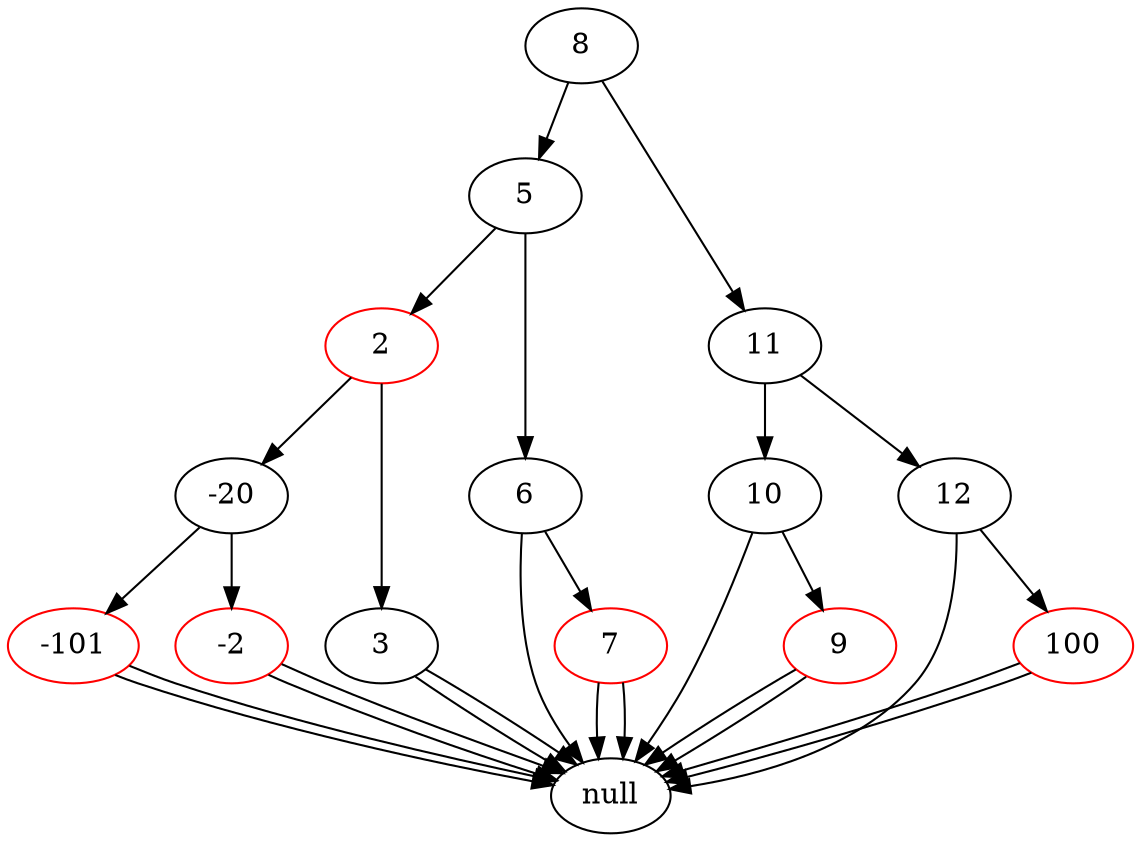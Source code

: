 digraph rbtree {
8[color=black]
5[color=black]
2[color=red]
-20[color=black]
-101[color=red]
null[color=black]
-101 -> null
null[color=black]
-101 -> null
-20 -> -101
-2[color=red]
null[color=black]
-2 -> null
null[color=black]
-2 -> null
-20 -> -2
2 -> -20
3[color=black]
null[color=black]
3 -> null
null[color=black]
3 -> null
2 -> 3
5 -> 2
6[color=black]
null[color=black]
6 -> null
7[color=red]
null[color=black]
7 -> null
null[color=black]
7 -> null
6 -> 7
5 -> 6
8 -> 5
11[color=black]
10[color=black]
9[color=red]
null[color=black]
9 -> null
null[color=black]
9 -> null
10 -> 9
null[color=black]
10 -> null
11 -> 10
12[color=black]
null[color=black]
12 -> null
100[color=red]
null[color=black]
100 -> null
null[color=black]
100 -> null
12 -> 100
11 -> 12
8 -> 11
}